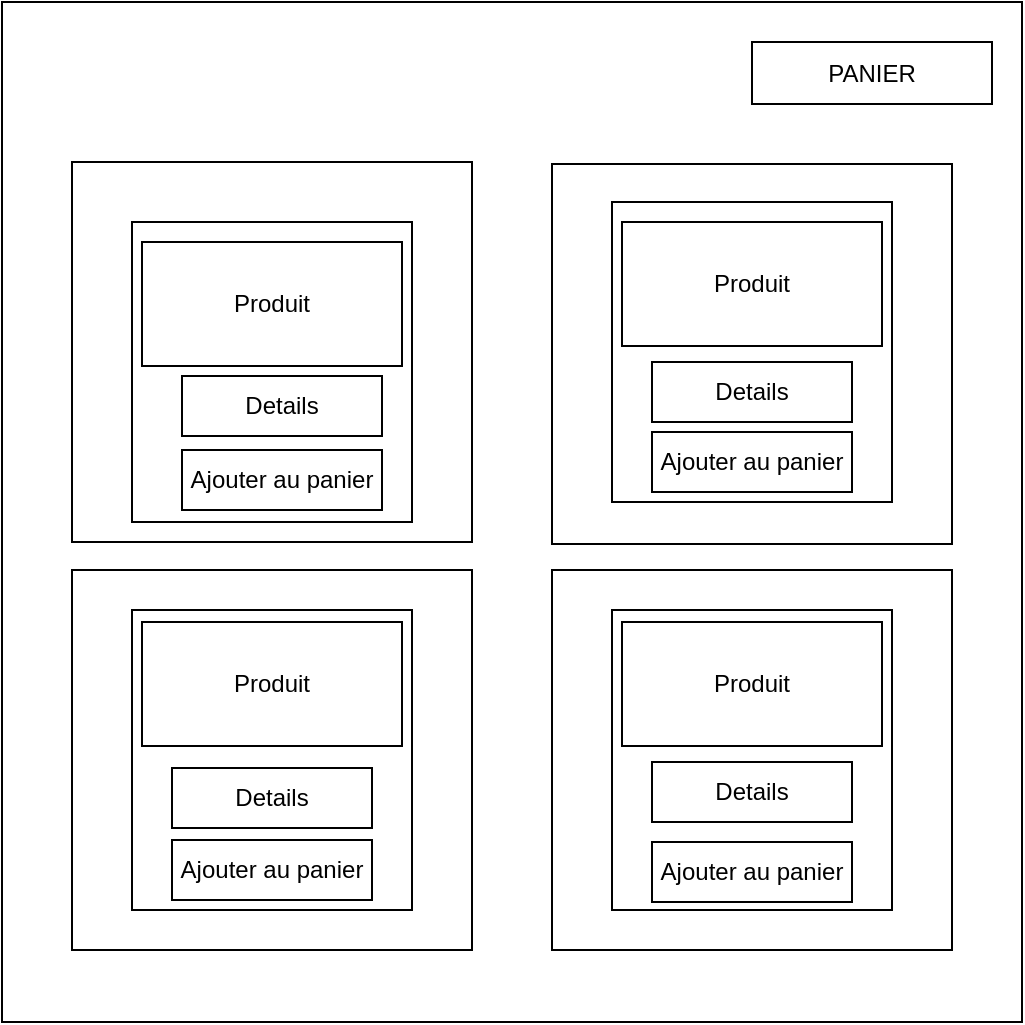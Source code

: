 <mxfile version="18.0.6" type="device"><diagram id="fGCLbgpP4pFyjRsmg73L" name="Page-1"><mxGraphModel dx="868" dy="593" grid="1" gridSize="10" guides="1" tooltips="1" connect="1" arrows="1" fold="1" page="1" pageScale="1" pageWidth="850" pageHeight="1100" math="0" shadow="0"><root><mxCell id="0"/><mxCell id="1" parent="0"/><mxCell id="XgcZVpILzreo-1IknmKI-1" value="" style="whiteSpace=wrap;html=1;aspect=fixed;" vertex="1" parent="1"><mxGeometry x="175" y="80" width="510" height="510" as="geometry"/></mxCell><mxCell id="XgcZVpILzreo-1IknmKI-2" value="" style="rounded=0;whiteSpace=wrap;html=1;" vertex="1" parent="1"><mxGeometry x="210" y="160" width="200" height="190" as="geometry"/></mxCell><mxCell id="XgcZVpILzreo-1IknmKI-3" value="&lt;span style=&quot;color: rgba(0, 0, 0, 0); font-family: monospace; font-size: 0px; text-align: start;&quot;&gt;%3CmxGraphModel%3E%3Croot%3E%3CmxCell%20id%3D%220%22%2F%3E%3CmxCell%20id%3D%221%22%20parent%3D%220%22%2F%3E%3CmxCell%20id%3D%222%22%20value%3D%22Produit%22%20style%3D%22rounded%3D0%3BwhiteSpace%3Dwrap%3Bhtml%3D1%3B%22%20vertex%3D%221%22%20parent%3D%221%22%3E%3CmxGeometry%20x%3D%22240%22%20y%3D%22190%22%20width%3D%22140%22%20height%3D%2230%22%20as%3D%22geometry%22%2F%3E%3C%2FmxCell%3E%3CmxCell%20id%3D%223%22%20value%3D%22Details%22%20style%3D%22rounded%3D0%3BwhiteSpace%3Dwrap%3Bhtml%3D1%3B%22%20vertex%3D%221%22%20parent%3D%221%22%3E%3CmxGeometry%20x%3D%22240%22%20y%3D%22254%22%20width%3D%22140%22%20height%3D%2230%22%20as%3D%22geometry%22%2F%3E%3C%2FmxCell%3E%3CmxCell%20id%3D%224%22%20value%3D%22Ajouter%20au%20panier%22%20style%3D%22rounded%3D0%3BwhiteSpace%3Dwrap%3Bhtml%3D1%3B%22%20vertex%3D%221%22%20parent%3D%221%22%3E%3CmxGeometry%20x%3D%22240%22%20y%3D%22301%22%20width%3D%22140%22%20height%3D%2230%22%20as%3D%22geometry%22%2F%3E%3C%2FmxCell%3E%3C%2Froot%3E%3C%2FmxGraphModel%3E&lt;/span&gt;&lt;span style=&quot;color: rgba(0, 0, 0, 0); font-family: monospace; font-size: 0px; text-align: start;&quot;&gt;%3CmxGraphModel%3E%3Croot%3E%3CmxCell%20id%3D%220%22%2F%3E%3CmxCell%20id%3D%221%22%20parent%3D%220%22%2F%3E%3CmxCell%20id%3D%222%22%20value%3D%22Produit%22%20style%3D%22rounded%3D0%3BwhiteSpace%3Dwrap%3Bhtml%3D1%3B%22%20vertex%3D%221%22%20parent%3D%221%22%3E%3CmxGeometry%20x%3D%22240%22%20y%3D%22190%22%20width%3D%22140%22%20height%3D%2230%22%20as%3D%22geometry%22%2F%3E%3C%2FmxCell%3E%3CmxCell%20id%3D%223%22%20value%3D%22Details%22%20style%3D%22rounded%3D0%3BwhiteSpace%3Dwrap%3Bhtml%3D1%3B%22%20vertex%3D%221%22%20parent%3D%221%22%3E%3CmxGeometry%20x%3D%22240%22%20y%3D%22254%22%20width%3D%22140%22%20height%3D%2230%22%20as%3D%22geometry%22%2F%3E%3C%2FmxCell%3E%3CmxCell%20id%3D%224%22%20value%3D%22Ajouter%20au%20panier%22%20style%3D%22rounded%3D0%3BwhiteSpace%3Dwrap%3Bhtml%3D1%3B%22%20vertex%3D%221%22%20parent%3D%221%22%3E%3CmxGeometry%20x%3D%22240%22%20y%3D%22301%22%20width%3D%22140%22%20height%3D%2230%22%20as%3D%22geometry%22%2F%3E%3C%2FmxCell%3E%3C%2Froot%3E%3C%2FmxGraphModel%3E&lt;/span&gt;" style="rounded=0;whiteSpace=wrap;html=1;" vertex="1" parent="1"><mxGeometry x="450" y="161" width="200" height="190" as="geometry"/></mxCell><mxCell id="XgcZVpILzreo-1IknmKI-4" value="" style="rounded=0;whiteSpace=wrap;html=1;" vertex="1" parent="1"><mxGeometry x="450" y="364" width="200" height="190" as="geometry"/></mxCell><mxCell id="XgcZVpILzreo-1IknmKI-5" value="" style="rounded=0;whiteSpace=wrap;html=1;" vertex="1" parent="1"><mxGeometry x="210" y="364" width="200" height="190" as="geometry"/></mxCell><mxCell id="XgcZVpILzreo-1IknmKI-6" value="PANIER" style="rounded=0;whiteSpace=wrap;html=1;" vertex="1" parent="1"><mxGeometry x="550" y="100" width="120" height="31" as="geometry"/></mxCell><mxCell id="XgcZVpILzreo-1IknmKI-7" value="" style="rounded=0;whiteSpace=wrap;html=1;" vertex="1" parent="1"><mxGeometry x="240" y="190" width="140" height="150" as="geometry"/></mxCell><mxCell id="XgcZVpILzreo-1IknmKI-8" value="Details" style="rounded=0;whiteSpace=wrap;html=1;" vertex="1" parent="1"><mxGeometry x="265" y="267" width="100" height="30" as="geometry"/></mxCell><mxCell id="XgcZVpILzreo-1IknmKI-9" value="Ajouter au panier" style="rounded=0;whiteSpace=wrap;html=1;" vertex="1" parent="1"><mxGeometry x="265" y="304" width="100" height="30" as="geometry"/></mxCell><mxCell id="XgcZVpILzreo-1IknmKI-20" value="Produit" style="rounded=0;whiteSpace=wrap;html=1;" vertex="1" parent="1"><mxGeometry x="245" y="200" width="130" height="62" as="geometry"/></mxCell><mxCell id="XgcZVpILzreo-1IknmKI-24" value="" style="rounded=0;whiteSpace=wrap;html=1;" vertex="1" parent="1"><mxGeometry x="480" y="180" width="140" height="150" as="geometry"/></mxCell><mxCell id="XgcZVpILzreo-1IknmKI-25" value="Produit" style="rounded=0;whiteSpace=wrap;html=1;" vertex="1" parent="1"><mxGeometry x="485" y="190" width="130" height="62" as="geometry"/></mxCell><mxCell id="XgcZVpILzreo-1IknmKI-26" value="Details" style="rounded=0;whiteSpace=wrap;html=1;" vertex="1" parent="1"><mxGeometry x="500" y="260" width="100" height="30" as="geometry"/></mxCell><mxCell id="XgcZVpILzreo-1IknmKI-27" value="Ajouter au panier" style="rounded=0;whiteSpace=wrap;html=1;" vertex="1" parent="1"><mxGeometry x="500" y="295" width="100" height="30" as="geometry"/></mxCell><mxCell id="XgcZVpILzreo-1IknmKI-28" value="" style="rounded=0;whiteSpace=wrap;html=1;" vertex="1" parent="1"><mxGeometry x="480" y="384" width="140" height="150" as="geometry"/></mxCell><mxCell id="XgcZVpILzreo-1IknmKI-29" value="Produit" style="rounded=0;whiteSpace=wrap;html=1;" vertex="1" parent="1"><mxGeometry x="485" y="390" width="130" height="62" as="geometry"/></mxCell><mxCell id="XgcZVpILzreo-1IknmKI-30" value="Details" style="rounded=0;whiteSpace=wrap;html=1;" vertex="1" parent="1"><mxGeometry x="500" y="460" width="100" height="30" as="geometry"/></mxCell><mxCell id="XgcZVpILzreo-1IknmKI-31" value="Ajouter au panier" style="rounded=0;whiteSpace=wrap;html=1;" vertex="1" parent="1"><mxGeometry x="500" y="500" width="100" height="30" as="geometry"/></mxCell><mxCell id="XgcZVpILzreo-1IknmKI-32" value="" style="rounded=0;whiteSpace=wrap;html=1;" vertex="1" parent="1"><mxGeometry x="240" y="384" width="140" height="150" as="geometry"/></mxCell><mxCell id="XgcZVpILzreo-1IknmKI-33" value="Produit" style="rounded=0;whiteSpace=wrap;html=1;" vertex="1" parent="1"><mxGeometry x="245" y="390" width="130" height="62" as="geometry"/></mxCell><mxCell id="XgcZVpILzreo-1IknmKI-34" value="Details" style="rounded=0;whiteSpace=wrap;html=1;" vertex="1" parent="1"><mxGeometry x="260" y="463" width="100" height="30" as="geometry"/></mxCell><mxCell id="XgcZVpILzreo-1IknmKI-35" value="Ajouter au panier" style="rounded=0;whiteSpace=wrap;html=1;" vertex="1" parent="1"><mxGeometry x="260" y="499" width="100" height="30" as="geometry"/></mxCell></root></mxGraphModel></diagram></mxfile>